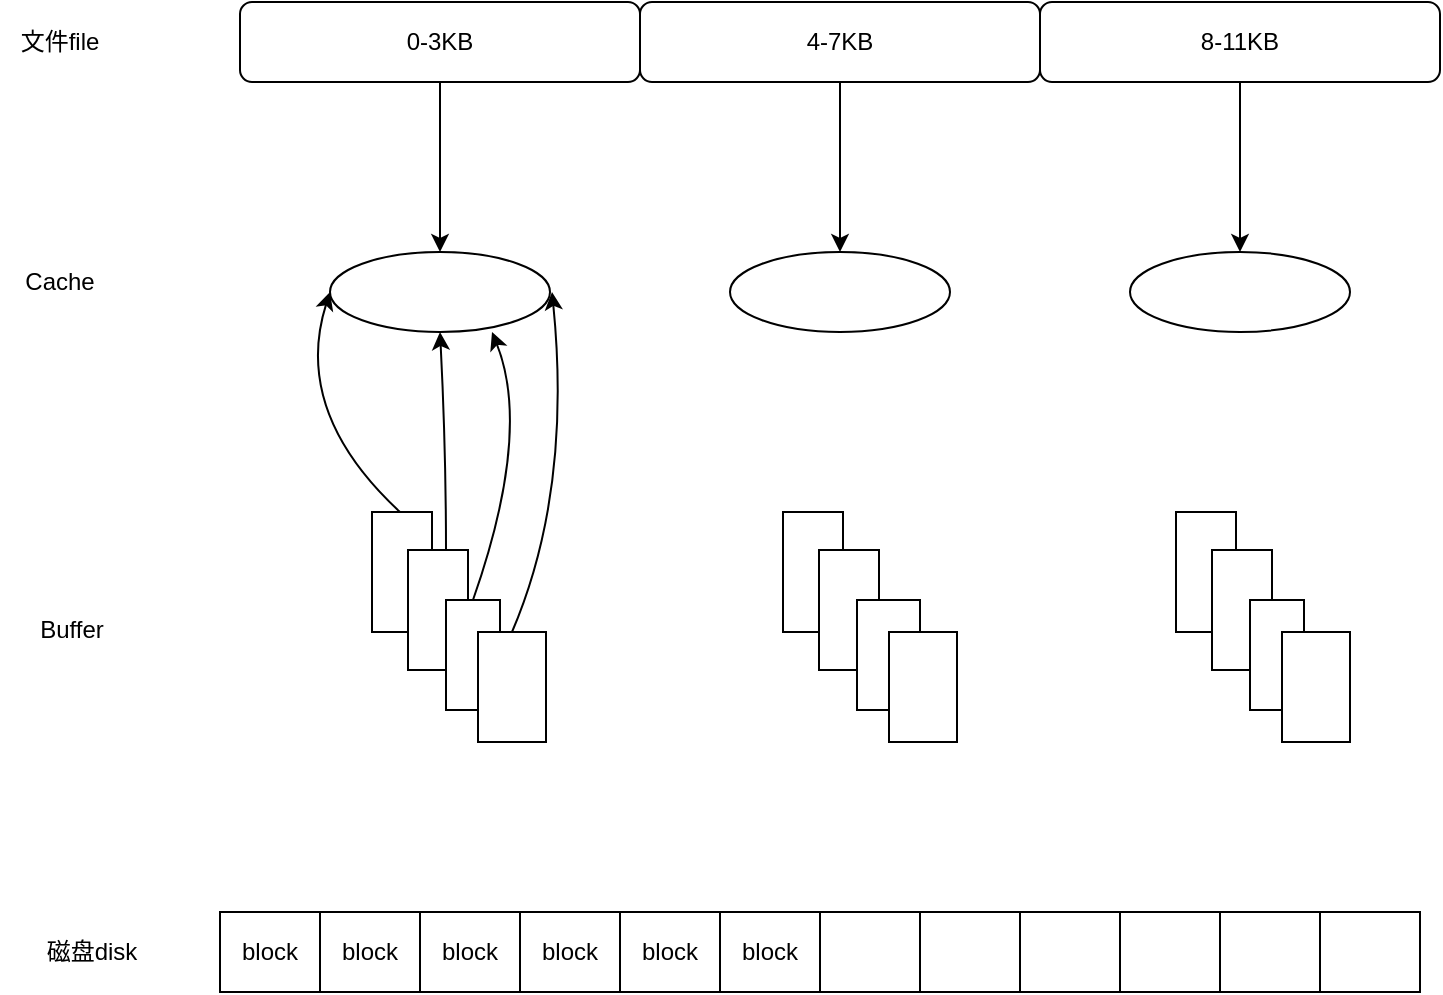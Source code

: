 <mxfile version="21.6.2" type="github">
  <diagram name="第 1 页" id="b4jQ-BNB-UIH-D7bnRL5">
    <mxGraphModel dx="1050" dy="549" grid="1" gridSize="10" guides="1" tooltips="1" connect="1" arrows="1" fold="1" page="1" pageScale="1" pageWidth="827" pageHeight="1169" math="0" shadow="0">
      <root>
        <mxCell id="0" />
        <mxCell id="1" parent="0" />
        <mxCell id="3agZBPBVixpJLyaUnUu8-1" value="0-3KB" style="rounded=1;whiteSpace=wrap;html=1;" vertex="1" parent="1">
          <mxGeometry x="174" y="135" width="200" height="40" as="geometry" />
        </mxCell>
        <mxCell id="3agZBPBVixpJLyaUnUu8-2" value="4-7KB" style="rounded=1;whiteSpace=wrap;html=1;" vertex="1" parent="1">
          <mxGeometry x="374" y="135" width="200" height="40" as="geometry" />
        </mxCell>
        <mxCell id="3agZBPBVixpJLyaUnUu8-3" value="8-11KB" style="rounded=1;whiteSpace=wrap;html=1;" vertex="1" parent="1">
          <mxGeometry x="574" y="135" width="200" height="40" as="geometry" />
        </mxCell>
        <mxCell id="3agZBPBVixpJLyaUnUu8-5" value="文件file" style="text;html=1;strokeColor=none;fillColor=none;align=center;verticalAlign=middle;whiteSpace=wrap;rounded=0;" vertex="1" parent="1">
          <mxGeometry x="54" y="140" width="60" height="30" as="geometry" />
        </mxCell>
        <mxCell id="3agZBPBVixpJLyaUnUu8-6" value="" style="ellipse;whiteSpace=wrap;html=1;" vertex="1" parent="1">
          <mxGeometry x="219" y="260" width="110" height="40" as="geometry" />
        </mxCell>
        <mxCell id="3agZBPBVixpJLyaUnUu8-8" value="" style="ellipse;whiteSpace=wrap;html=1;" vertex="1" parent="1">
          <mxGeometry x="419" y="260" width="110" height="40" as="geometry" />
        </mxCell>
        <mxCell id="3agZBPBVixpJLyaUnUu8-9" value="" style="ellipse;whiteSpace=wrap;html=1;" vertex="1" parent="1">
          <mxGeometry x="619" y="260" width="110" height="40" as="geometry" />
        </mxCell>
        <mxCell id="3agZBPBVixpJLyaUnUu8-10" value="Cache" style="text;html=1;strokeColor=none;fillColor=none;align=center;verticalAlign=middle;whiteSpace=wrap;rounded=0;" vertex="1" parent="1">
          <mxGeometry x="54" y="260" width="60" height="30" as="geometry" />
        </mxCell>
        <mxCell id="3agZBPBVixpJLyaUnUu8-11" value="Buffer" style="text;html=1;strokeColor=none;fillColor=none;align=center;verticalAlign=middle;whiteSpace=wrap;rounded=0;" vertex="1" parent="1">
          <mxGeometry x="60" y="434" width="60" height="30" as="geometry" />
        </mxCell>
        <mxCell id="3agZBPBVixpJLyaUnUu8-12" value="磁盘disk" style="text;html=1;strokeColor=none;fillColor=none;align=center;verticalAlign=middle;whiteSpace=wrap;rounded=0;" vertex="1" parent="1">
          <mxGeometry x="70" y="595" width="60" height="30" as="geometry" />
        </mxCell>
        <mxCell id="3agZBPBVixpJLyaUnUu8-14" value="block" style="rounded=0;whiteSpace=wrap;html=1;" vertex="1" parent="1">
          <mxGeometry x="214" y="590" width="50" height="40" as="geometry" />
        </mxCell>
        <mxCell id="3agZBPBVixpJLyaUnUu8-15" value="block" style="rounded=0;whiteSpace=wrap;html=1;" vertex="1" parent="1">
          <mxGeometry x="264" y="590" width="50" height="40" as="geometry" />
        </mxCell>
        <mxCell id="3agZBPBVixpJLyaUnUu8-16" value="block" style="rounded=0;whiteSpace=wrap;html=1;" vertex="1" parent="1">
          <mxGeometry x="314" y="590" width="50" height="40" as="geometry" />
        </mxCell>
        <mxCell id="3agZBPBVixpJLyaUnUu8-17" value="block" style="rounded=0;whiteSpace=wrap;html=1;" vertex="1" parent="1">
          <mxGeometry x="364" y="590" width="50" height="40" as="geometry" />
        </mxCell>
        <mxCell id="3agZBPBVixpJLyaUnUu8-18" value="block" style="rounded=0;whiteSpace=wrap;html=1;" vertex="1" parent="1">
          <mxGeometry x="414" y="590" width="50" height="40" as="geometry" />
        </mxCell>
        <mxCell id="3agZBPBVixpJLyaUnUu8-19" value="" style="rounded=0;whiteSpace=wrap;html=1;" vertex="1" parent="1">
          <mxGeometry x="464" y="590" width="50" height="40" as="geometry" />
        </mxCell>
        <mxCell id="3agZBPBVixpJLyaUnUu8-20" value="" style="rounded=0;whiteSpace=wrap;html=1;" vertex="1" parent="1">
          <mxGeometry x="514" y="590" width="50" height="40" as="geometry" />
        </mxCell>
        <mxCell id="3agZBPBVixpJLyaUnUu8-21" value="" style="rounded=0;whiteSpace=wrap;html=1;" vertex="1" parent="1">
          <mxGeometry x="564" y="590" width="50" height="40" as="geometry" />
        </mxCell>
        <mxCell id="3agZBPBVixpJLyaUnUu8-22" value="" style="rounded=0;whiteSpace=wrap;html=1;" vertex="1" parent="1">
          <mxGeometry x="614" y="590" width="50" height="40" as="geometry" />
        </mxCell>
        <mxCell id="3agZBPBVixpJLyaUnUu8-23" value="" style="rounded=0;whiteSpace=wrap;html=1;" vertex="1" parent="1">
          <mxGeometry x="240" y="390" width="30" height="60" as="geometry" />
        </mxCell>
        <mxCell id="3agZBPBVixpJLyaUnUu8-24" value="" style="rounded=0;whiteSpace=wrap;html=1;" vertex="1" parent="1">
          <mxGeometry x="258" y="409" width="30" height="60" as="geometry" />
        </mxCell>
        <mxCell id="3agZBPBVixpJLyaUnUu8-25" value="" style="rounded=0;whiteSpace=wrap;html=1;" vertex="1" parent="1">
          <mxGeometry x="277" y="434" width="27" height="55" as="geometry" />
        </mxCell>
        <mxCell id="3agZBPBVixpJLyaUnUu8-26" value="" style="rounded=0;whiteSpace=wrap;html=1;" vertex="1" parent="1">
          <mxGeometry x="293" y="450" width="34" height="55" as="geometry" />
        </mxCell>
        <mxCell id="3agZBPBVixpJLyaUnUu8-27" value="" style="endArrow=classic;html=1;rounded=0;exitX=0.5;exitY=1;exitDx=0;exitDy=0;" edge="1" parent="1" source="3agZBPBVixpJLyaUnUu8-1" target="3agZBPBVixpJLyaUnUu8-6">
          <mxGeometry width="50" height="50" relative="1" as="geometry">
            <mxPoint x="237" y="190" as="sourcePoint" />
            <mxPoint x="404" y="360" as="targetPoint" />
          </mxGeometry>
        </mxCell>
        <mxCell id="3agZBPBVixpJLyaUnUu8-28" value="" style="endArrow=classic;html=1;rounded=0;exitX=0.5;exitY=1;exitDx=0;exitDy=0;entryX=0.5;entryY=0;entryDx=0;entryDy=0;" edge="1" parent="1" source="3agZBPBVixpJLyaUnUu8-2" target="3agZBPBVixpJLyaUnUu8-8">
          <mxGeometry width="50" height="50" relative="1" as="geometry">
            <mxPoint x="354" y="410" as="sourcePoint" />
            <mxPoint x="404" y="360" as="targetPoint" />
          </mxGeometry>
        </mxCell>
        <mxCell id="3agZBPBVixpJLyaUnUu8-29" value="" style="endArrow=classic;html=1;rounded=0;exitX=0.5;exitY=1;exitDx=0;exitDy=0;" edge="1" parent="1" source="3agZBPBVixpJLyaUnUu8-3" target="3agZBPBVixpJLyaUnUu8-9">
          <mxGeometry width="50" height="50" relative="1" as="geometry">
            <mxPoint x="354" y="410" as="sourcePoint" />
            <mxPoint x="404" y="360" as="targetPoint" />
          </mxGeometry>
        </mxCell>
        <mxCell id="3agZBPBVixpJLyaUnUu8-30" value="" style="rounded=0;whiteSpace=wrap;html=1;" vertex="1" parent="1">
          <mxGeometry x="445.5" y="390" width="30" height="60" as="geometry" />
        </mxCell>
        <mxCell id="3agZBPBVixpJLyaUnUu8-31" value="" style="rounded=0;whiteSpace=wrap;html=1;" vertex="1" parent="1">
          <mxGeometry x="463.5" y="409" width="30" height="60" as="geometry" />
        </mxCell>
        <mxCell id="3agZBPBVixpJLyaUnUu8-32" value="" style="rounded=0;whiteSpace=wrap;html=1;" vertex="1" parent="1">
          <mxGeometry x="482.5" y="434" width="31.5" height="55" as="geometry" />
        </mxCell>
        <mxCell id="3agZBPBVixpJLyaUnUu8-33" value="" style="rounded=0;whiteSpace=wrap;html=1;" vertex="1" parent="1">
          <mxGeometry x="498.5" y="450" width="34" height="55" as="geometry" />
        </mxCell>
        <mxCell id="3agZBPBVixpJLyaUnUu8-34" value="" style="rounded=0;whiteSpace=wrap;html=1;" vertex="1" parent="1">
          <mxGeometry x="642" y="390" width="30" height="60" as="geometry" />
        </mxCell>
        <mxCell id="3agZBPBVixpJLyaUnUu8-35" value="" style="rounded=0;whiteSpace=wrap;html=1;" vertex="1" parent="1">
          <mxGeometry x="660" y="409" width="30" height="60" as="geometry" />
        </mxCell>
        <mxCell id="3agZBPBVixpJLyaUnUu8-36" value="" style="rounded=0;whiteSpace=wrap;html=1;" vertex="1" parent="1">
          <mxGeometry x="679" y="434" width="27" height="55" as="geometry" />
        </mxCell>
        <mxCell id="3agZBPBVixpJLyaUnUu8-37" value="" style="rounded=0;whiteSpace=wrap;html=1;" vertex="1" parent="1">
          <mxGeometry x="695" y="450" width="34" height="55" as="geometry" />
        </mxCell>
        <mxCell id="3agZBPBVixpJLyaUnUu8-40" value="block" style="rounded=0;whiteSpace=wrap;html=1;" vertex="1" parent="1">
          <mxGeometry x="164" y="590" width="50" height="40" as="geometry" />
        </mxCell>
        <mxCell id="3agZBPBVixpJLyaUnUu8-41" value="" style="rounded=0;whiteSpace=wrap;html=1;" vertex="1" parent="1">
          <mxGeometry x="664" y="590" width="50" height="40" as="geometry" />
        </mxCell>
        <mxCell id="3agZBPBVixpJLyaUnUu8-42" value="" style="rounded=0;whiteSpace=wrap;html=1;" vertex="1" parent="1">
          <mxGeometry x="714" y="590" width="50" height="40" as="geometry" />
        </mxCell>
        <mxCell id="3agZBPBVixpJLyaUnUu8-43" value="" style="curved=1;endArrow=classic;html=1;rounded=0;entryX=0;entryY=0.5;entryDx=0;entryDy=0;" edge="1" parent="1" target="3agZBPBVixpJLyaUnUu8-6">
          <mxGeometry width="50" height="50" relative="1" as="geometry">
            <mxPoint x="254" y="390" as="sourcePoint" />
            <mxPoint x="304" y="340" as="targetPoint" />
            <Array as="points">
              <mxPoint x="200" y="340" />
            </Array>
          </mxGeometry>
        </mxCell>
        <mxCell id="3agZBPBVixpJLyaUnUu8-44" value="" style="curved=1;endArrow=classic;html=1;rounded=0;entryX=0.5;entryY=1;entryDx=0;entryDy=0;" edge="1" parent="1" target="3agZBPBVixpJLyaUnUu8-6">
          <mxGeometry width="50" height="50" relative="1" as="geometry">
            <mxPoint x="277" y="409" as="sourcePoint" />
            <mxPoint x="327" y="359" as="targetPoint" />
            <Array as="points">
              <mxPoint x="277" y="359" />
            </Array>
          </mxGeometry>
        </mxCell>
        <mxCell id="3agZBPBVixpJLyaUnUu8-45" value="" style="curved=1;endArrow=classic;html=1;rounded=0;exitX=0.5;exitY=0;exitDx=0;exitDy=0;" edge="1" parent="1" source="3agZBPBVixpJLyaUnUu8-25">
          <mxGeometry width="50" height="50" relative="1" as="geometry">
            <mxPoint x="390" y="410" as="sourcePoint" />
            <mxPoint x="300" y="300" as="targetPoint" />
            <Array as="points">
              <mxPoint x="320" y="350" />
            </Array>
          </mxGeometry>
        </mxCell>
        <mxCell id="3agZBPBVixpJLyaUnUu8-46" value="" style="curved=1;endArrow=classic;html=1;rounded=0;exitX=0.5;exitY=0;exitDx=0;exitDy=0;" edge="1" parent="1" source="3agZBPBVixpJLyaUnUu8-26">
          <mxGeometry width="50" height="50" relative="1" as="geometry">
            <mxPoint x="390" y="410" as="sourcePoint" />
            <mxPoint x="330" y="280" as="targetPoint" />
            <Array as="points">
              <mxPoint x="340" y="380" />
            </Array>
          </mxGeometry>
        </mxCell>
      </root>
    </mxGraphModel>
  </diagram>
</mxfile>
